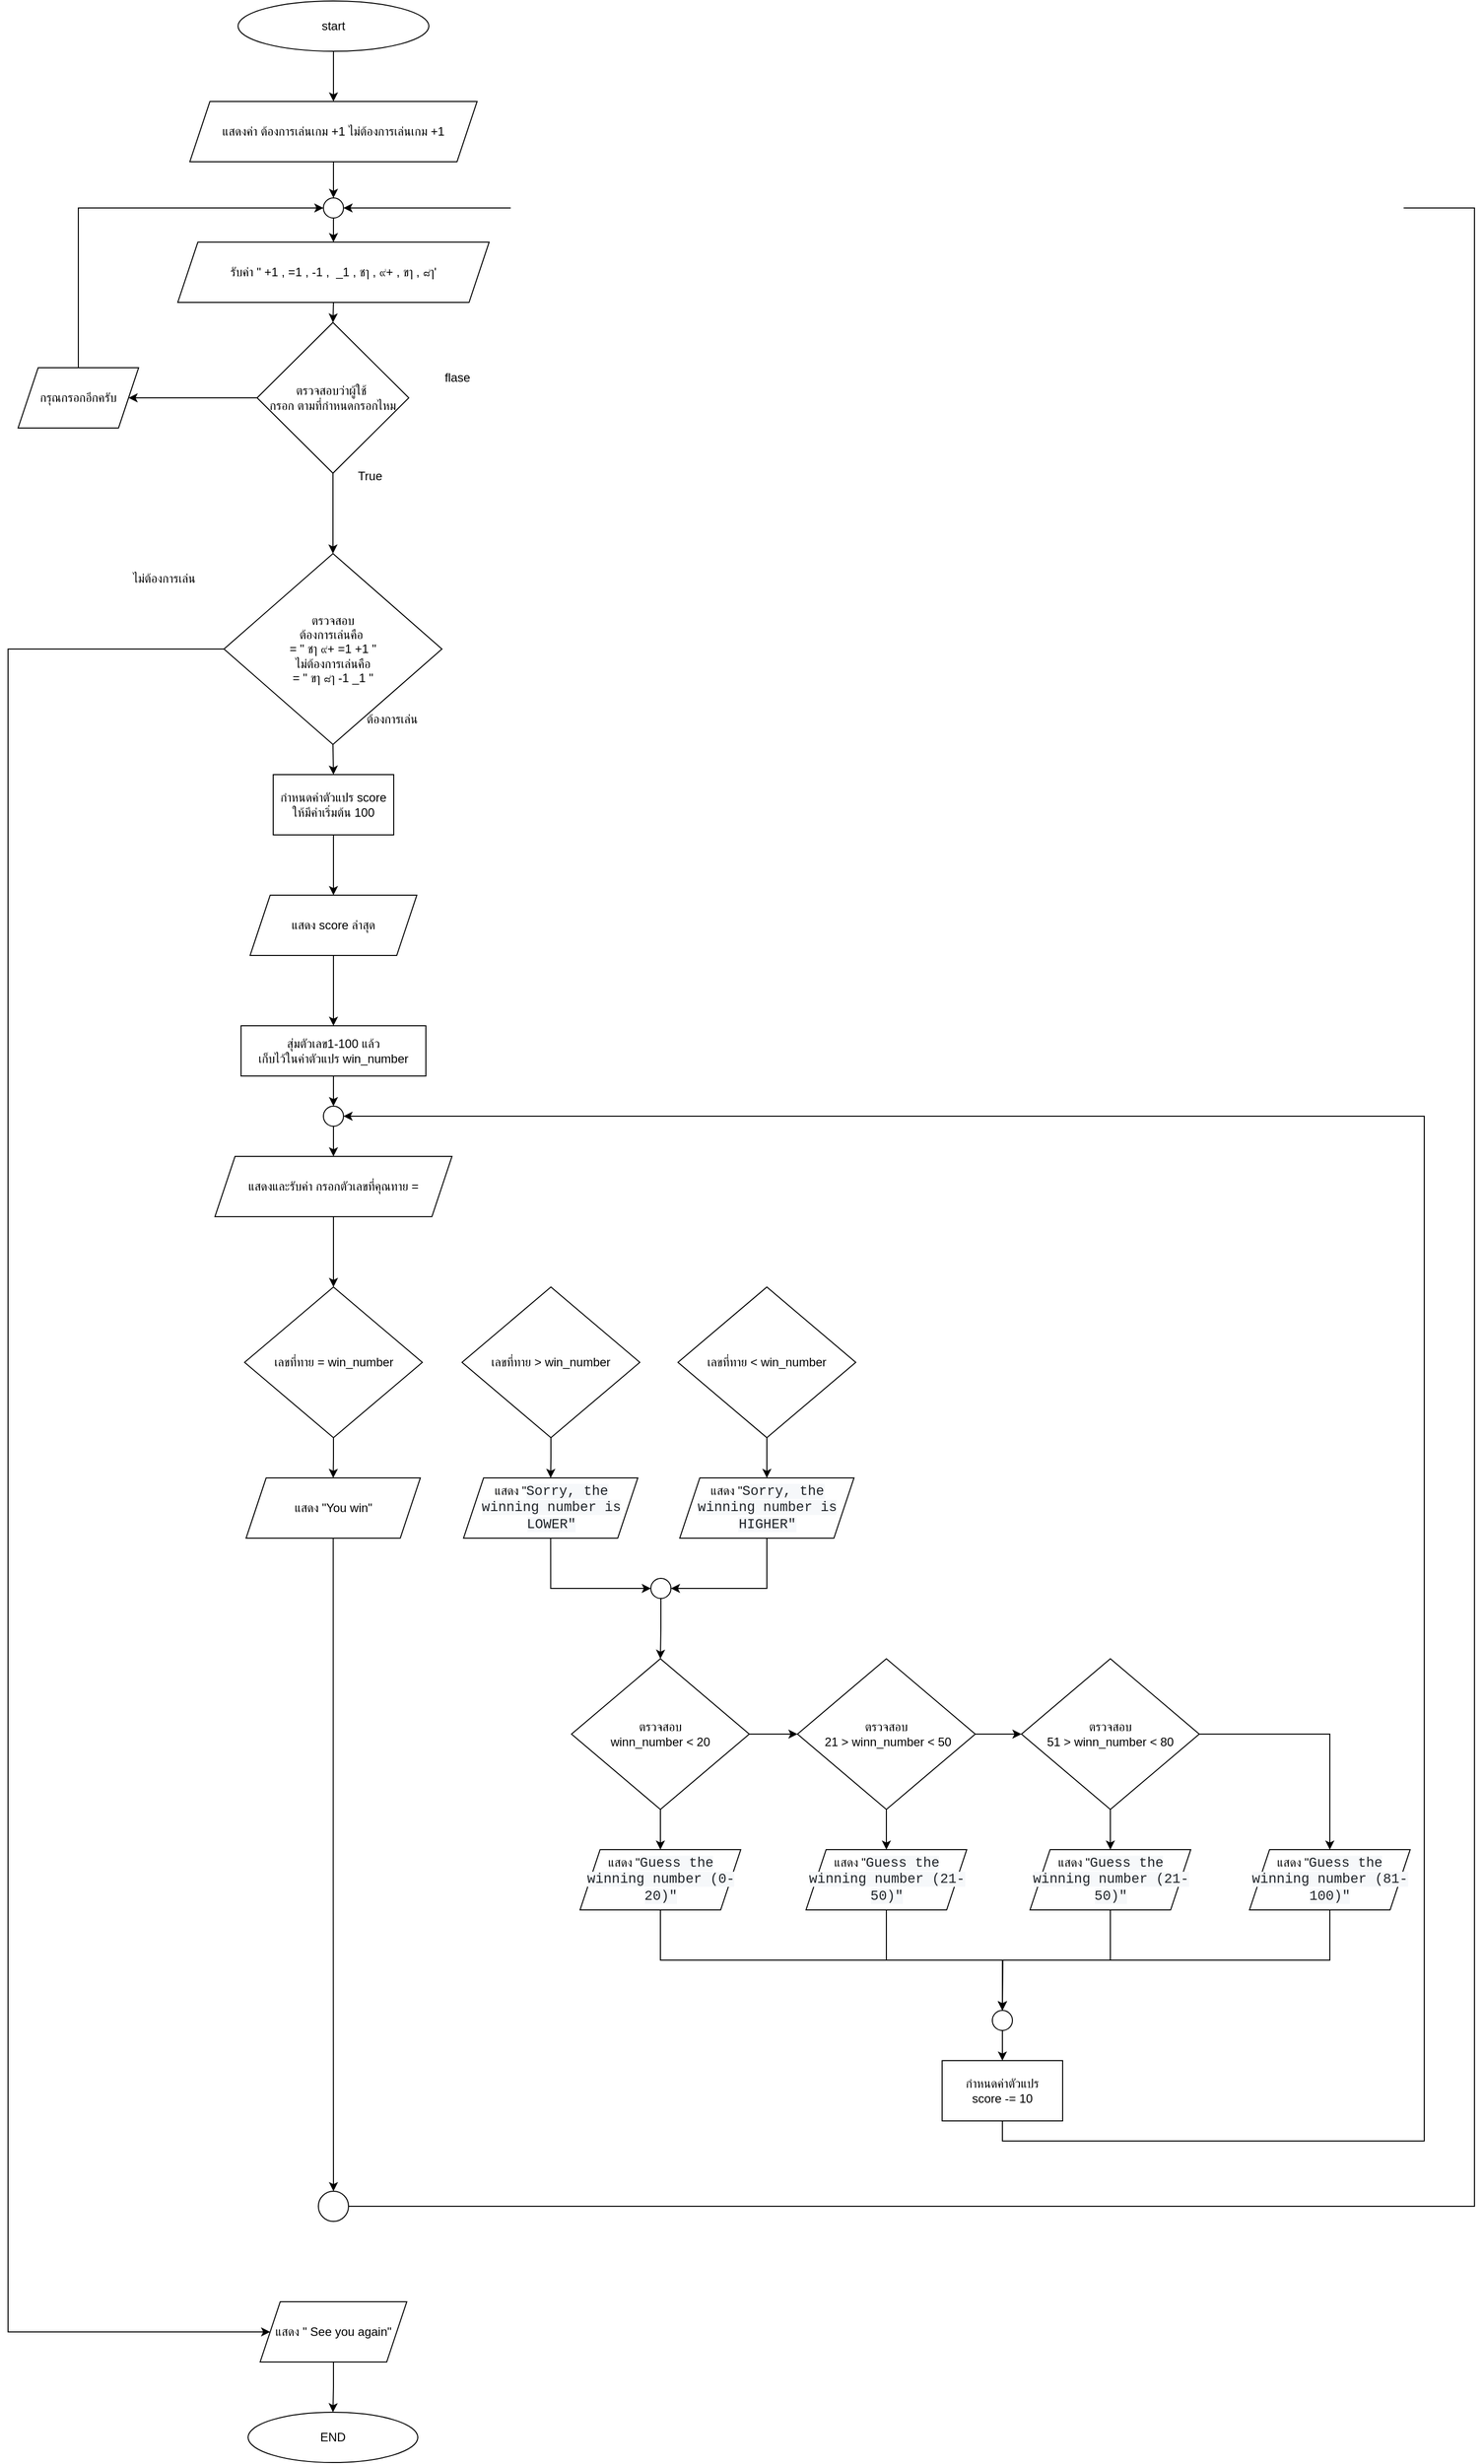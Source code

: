 <mxfile version="28.1.1">
  <diagram name="Page-1" id="2kgTSxebcbPdOBfTretX">
    <mxGraphModel dx="1081" dy="1845" grid="1" gridSize="10" guides="1" tooltips="1" connect="1" arrows="1" fold="1" page="1" pageScale="1" pageWidth="827" pageHeight="1169" math="0" shadow="0">
      <root>
        <mxCell id="0" />
        <mxCell id="1" parent="0" />
        <mxCell id="G_wZUzPdZcBl1CGrVRkh-7" value="" style="edgeStyle=orthogonalEdgeStyle;rounded=0;orthogonalLoop=1;jettySize=auto;html=1;" parent="1" source="G_wZUzPdZcBl1CGrVRkh-1" target="G_wZUzPdZcBl1CGrVRkh-6" edge="1">
          <mxGeometry relative="1" as="geometry" />
        </mxCell>
        <mxCell id="G_wZUzPdZcBl1CGrVRkh-1" value="start" style="ellipse;whiteSpace=wrap;html=1;" parent="1" vertex="1">
          <mxGeometry x="319" y="-1140" width="190" height="50" as="geometry" />
        </mxCell>
        <mxCell id="G_wZUzPdZcBl1CGrVRkh-76" style="edgeStyle=orthogonalEdgeStyle;rounded=0;orthogonalLoop=1;jettySize=auto;html=1;exitX=0.5;exitY=1;exitDx=0;exitDy=0;entryX=0.5;entryY=0;entryDx=0;entryDy=0;" parent="1" source="G_wZUzPdZcBl1CGrVRkh-2" target="G_wZUzPdZcBl1CGrVRkh-74" edge="1">
          <mxGeometry relative="1" as="geometry" />
        </mxCell>
        <mxCell id="rgFFl2RwI1l4uznSu4kI-50" style="edgeStyle=orthogonalEdgeStyle;rounded=0;orthogonalLoop=1;jettySize=auto;html=1;exitX=0;exitY=0.5;exitDx=0;exitDy=0;entryX=0;entryY=0.5;entryDx=0;entryDy=0;" parent="1" source="G_wZUzPdZcBl1CGrVRkh-2" target="rgFFl2RwI1l4uznSu4kI-42" edge="1">
          <mxGeometry relative="1" as="geometry">
            <Array as="points">
              <mxPoint x="90" y="-495" />
              <mxPoint x="90" y="1180" />
            </Array>
          </mxGeometry>
        </mxCell>
        <mxCell id="G_wZUzPdZcBl1CGrVRkh-2" value="ตรวจสอบ&lt;div&gt;ต้องการเล่นคือ&amp;nbsp;&lt;/div&gt;&lt;div&gt;= &quot; ชๅ ๙+ =1 +1 &quot;&lt;/div&gt;&lt;div&gt;ไม่ต้องการเล่นคือ&lt;/div&gt;&lt;div&gt;= &quot; ขๅ ๘ๅ -1 _1 &quot;&lt;/div&gt;" style="rhombus;whiteSpace=wrap;html=1;" parent="1" vertex="1">
          <mxGeometry x="305" y="-590" width="217" height="190" as="geometry" />
        </mxCell>
        <mxCell id="G_wZUzPdZcBl1CGrVRkh-5" value="ไม่ต้องการเล่น" style="text;html=1;align=center;verticalAlign=middle;resizable=0;points=[];autosize=1;strokeColor=none;fillColor=none;" parent="1" vertex="1">
          <mxGeometry x="200" y="-580" width="90" height="30" as="geometry" />
        </mxCell>
        <mxCell id="G_wZUzPdZcBl1CGrVRkh-13" style="edgeStyle=orthogonalEdgeStyle;rounded=0;orthogonalLoop=1;jettySize=auto;html=1;exitX=0.5;exitY=1;exitDx=0;exitDy=0;entryX=0.5;entryY=0;entryDx=0;entryDy=0;" parent="1" source="G_wZUzPdZcBl1CGrVRkh-6" target="G_wZUzPdZcBl1CGrVRkh-12" edge="1">
          <mxGeometry relative="1" as="geometry" />
        </mxCell>
        <mxCell id="G_wZUzPdZcBl1CGrVRkh-6" value="แสดงค่า ต้องการเล่นเกม +1 ไม่ต้องการเล่นเกม +1" style="shape=parallelogram;perimeter=parallelogramPerimeter;whiteSpace=wrap;html=1;fixedSize=1;" parent="1" vertex="1">
          <mxGeometry x="271" y="-1040" width="286" height="60" as="geometry" />
        </mxCell>
        <mxCell id="G_wZUzPdZcBl1CGrVRkh-16" style="edgeStyle=orthogonalEdgeStyle;rounded=0;orthogonalLoop=1;jettySize=auto;html=1;exitX=0.5;exitY=1;exitDx=0;exitDy=0;entryX=0.5;entryY=0;entryDx=0;entryDy=0;" parent="1" source="G_wZUzPdZcBl1CGrVRkh-8" target="G_wZUzPdZcBl1CGrVRkh-2" edge="1">
          <mxGeometry relative="1" as="geometry" />
        </mxCell>
        <mxCell id="rgFFl2RwI1l4uznSu4kI-61" style="edgeStyle=orthogonalEdgeStyle;rounded=0;orthogonalLoop=1;jettySize=auto;html=1;exitX=0;exitY=0.5;exitDx=0;exitDy=0;" parent="1" source="G_wZUzPdZcBl1CGrVRkh-8" target="G_wZUzPdZcBl1CGrVRkh-19" edge="1">
          <mxGeometry relative="1" as="geometry" />
        </mxCell>
        <mxCell id="G_wZUzPdZcBl1CGrVRkh-8" value="ตรวจสอบว่าผู้ใช้&amp;nbsp;&lt;div&gt;กรอก ตามที่กำหนดกรอกไหม&lt;/div&gt;" style="rhombus;whiteSpace=wrap;html=1;" parent="1" vertex="1">
          <mxGeometry x="338" y="-820" width="151" height="150" as="geometry" />
        </mxCell>
        <mxCell id="G_wZUzPdZcBl1CGrVRkh-70" style="edgeStyle=orthogonalEdgeStyle;rounded=0;orthogonalLoop=1;jettySize=auto;html=1;exitX=0.5;exitY=1;exitDx=0;exitDy=0;entryX=0.5;entryY=0;entryDx=0;entryDy=0;" parent="1" source="G_wZUzPdZcBl1CGrVRkh-10" target="G_wZUzPdZcBl1CGrVRkh-8" edge="1">
          <mxGeometry relative="1" as="geometry" />
        </mxCell>
        <mxCell id="G_wZUzPdZcBl1CGrVRkh-10" value="รับค่า &quot; +1 , =1 , -1 , &amp;nbsp;_1 , ชๅ , ๙+ , ขๅ , ๘ๅ&#39;" style="shape=parallelogram;perimeter=parallelogramPerimeter;whiteSpace=wrap;html=1;fixedSize=1;" parent="1" vertex="1">
          <mxGeometry x="259" y="-900" width="310" height="60" as="geometry" />
        </mxCell>
        <mxCell id="G_wZUzPdZcBl1CGrVRkh-14" style="edgeStyle=orthogonalEdgeStyle;rounded=0;orthogonalLoop=1;jettySize=auto;html=1;exitX=0.5;exitY=1;exitDx=0;exitDy=0;entryX=0.5;entryY=0;entryDx=0;entryDy=0;" parent="1" source="G_wZUzPdZcBl1CGrVRkh-12" target="G_wZUzPdZcBl1CGrVRkh-10" edge="1">
          <mxGeometry relative="1" as="geometry" />
        </mxCell>
        <mxCell id="G_wZUzPdZcBl1CGrVRkh-12" value="" style="ellipse;whiteSpace=wrap;html=1;aspect=fixed;" parent="1" vertex="1">
          <mxGeometry x="404" y="-944" width="20" height="20" as="geometry" />
        </mxCell>
        <mxCell id="rgFFl2RwI1l4uznSu4kI-62" style="edgeStyle=orthogonalEdgeStyle;rounded=0;orthogonalLoop=1;jettySize=auto;html=1;exitX=0.5;exitY=0;exitDx=0;exitDy=0;entryX=0;entryY=0.5;entryDx=0;entryDy=0;" parent="1" source="G_wZUzPdZcBl1CGrVRkh-19" target="G_wZUzPdZcBl1CGrVRkh-12" edge="1">
          <mxGeometry relative="1" as="geometry" />
        </mxCell>
        <mxCell id="G_wZUzPdZcBl1CGrVRkh-19" value="กรุณกรอกอีกครับ" style="shape=parallelogram;perimeter=parallelogramPerimeter;whiteSpace=wrap;html=1;fixedSize=1;" parent="1" vertex="1">
          <mxGeometry x="100" y="-775" width="120" height="60" as="geometry" />
        </mxCell>
        <mxCell id="G_wZUzPdZcBl1CGrVRkh-23" value="flase" style="text;html=1;align=center;verticalAlign=middle;resizable=0;points=[];autosize=1;strokeColor=none;fillColor=none;" parent="1" vertex="1">
          <mxGeometry x="512" y="-780" width="50" height="30" as="geometry" />
        </mxCell>
        <mxCell id="G_wZUzPdZcBl1CGrVRkh-24" value="True" style="text;html=1;align=center;verticalAlign=middle;resizable=0;points=[];autosize=1;strokeColor=none;fillColor=none;" parent="1" vertex="1">
          <mxGeometry x="425" y="-682" width="50" height="30" as="geometry" />
        </mxCell>
        <mxCell id="G_wZUzPdZcBl1CGrVRkh-25" value="ต้องการเล่น" style="text;html=1;align=center;verticalAlign=middle;resizable=0;points=[];autosize=1;strokeColor=none;fillColor=none;" parent="1" vertex="1">
          <mxGeometry x="432" y="-440" width="80" height="30" as="geometry" />
        </mxCell>
        <mxCell id="G_wZUzPdZcBl1CGrVRkh-68" style="edgeStyle=orthogonalEdgeStyle;rounded=0;orthogonalLoop=1;jettySize=auto;html=1;exitX=0.5;exitY=1;exitDx=0;exitDy=0;entryX=0.5;entryY=0;entryDx=0;entryDy=0;" parent="1" source="G_wZUzPdZcBl1CGrVRkh-27" target="G_wZUzPdZcBl1CGrVRkh-49" edge="1">
          <mxGeometry relative="1" as="geometry" />
        </mxCell>
        <mxCell id="G_wZUzPdZcBl1CGrVRkh-27" value="สุ่มตัวเลข1-100 แล้ว&lt;div&gt;เก็บไว้ในค่าตัวแปร win_number&lt;/div&gt;" style="rounded=0;whiteSpace=wrap;html=1;" parent="1" vertex="1">
          <mxGeometry x="322" y="-120" width="184" height="50" as="geometry" />
        </mxCell>
        <mxCell id="G_wZUzPdZcBl1CGrVRkh-36" value="" style="edgeStyle=orthogonalEdgeStyle;rounded=0;orthogonalLoop=1;jettySize=auto;html=1;" parent="1" source="G_wZUzPdZcBl1CGrVRkh-33" target="G_wZUzPdZcBl1CGrVRkh-35" edge="1">
          <mxGeometry relative="1" as="geometry" />
        </mxCell>
        <mxCell id="G_wZUzPdZcBl1CGrVRkh-33" value="แสดงและรับค่า กรอกตัวเลขที่คุณทาย =" style="shape=parallelogram;perimeter=parallelogramPerimeter;whiteSpace=wrap;html=1;fixedSize=1;" parent="1" vertex="1">
          <mxGeometry x="296" y="10" width="236" height="60" as="geometry" />
        </mxCell>
        <mxCell id="rgFFl2RwI1l4uznSu4kI-20" style="edgeStyle=orthogonalEdgeStyle;rounded=0;orthogonalLoop=1;jettySize=auto;html=1;exitX=0.5;exitY=1;exitDx=0;exitDy=0;" parent="1" source="G_wZUzPdZcBl1CGrVRkh-35" target="rgFFl2RwI1l4uznSu4kI-14" edge="1">
          <mxGeometry relative="1" as="geometry" />
        </mxCell>
        <mxCell id="G_wZUzPdZcBl1CGrVRkh-35" value="เลขที่ทาย = win_number" style="rhombus;whiteSpace=wrap;html=1;" parent="1" vertex="1">
          <mxGeometry x="325.5" y="140" width="177" height="150" as="geometry" />
        </mxCell>
        <mxCell id="G_wZUzPdZcBl1CGrVRkh-72" style="edgeStyle=orthogonalEdgeStyle;rounded=0;orthogonalLoop=1;jettySize=auto;html=1;exitX=1;exitY=0.5;exitDx=0;exitDy=0;entryX=0;entryY=0.5;entryDx=0;entryDy=0;" parent="1" source="G_wZUzPdZcBl1CGrVRkh-44" target="G_wZUzPdZcBl1CGrVRkh-45" edge="1">
          <mxGeometry relative="1" as="geometry" />
        </mxCell>
        <mxCell id="rgFFl2RwI1l4uznSu4kI-28" style="edgeStyle=orthogonalEdgeStyle;rounded=0;orthogonalLoop=1;jettySize=auto;html=1;exitX=0.5;exitY=1;exitDx=0;exitDy=0;entryX=0.5;entryY=0;entryDx=0;entryDy=0;" parent="1" source="G_wZUzPdZcBl1CGrVRkh-44" target="rgFFl2RwI1l4uznSu4kI-27" edge="1">
          <mxGeometry relative="1" as="geometry" />
        </mxCell>
        <mxCell id="G_wZUzPdZcBl1CGrVRkh-44" value="ตรวจสอบ&lt;div&gt;&amp;nbsp;21 &amp;gt; winn_number &amp;lt; 50&lt;/div&gt;" style="rhombus;whiteSpace=wrap;html=1;" parent="1" vertex="1">
          <mxGeometry x="876" y="510" width="177" height="150" as="geometry" />
        </mxCell>
        <mxCell id="rgFFl2RwI1l4uznSu4kI-30" style="edgeStyle=orthogonalEdgeStyle;rounded=0;orthogonalLoop=1;jettySize=auto;html=1;exitX=0.5;exitY=1;exitDx=0;exitDy=0;" parent="1" source="G_wZUzPdZcBl1CGrVRkh-45" target="rgFFl2RwI1l4uznSu4kI-29" edge="1">
          <mxGeometry relative="1" as="geometry" />
        </mxCell>
        <mxCell id="rgFFl2RwI1l4uznSu4kI-33" style="edgeStyle=orthogonalEdgeStyle;rounded=0;orthogonalLoop=1;jettySize=auto;html=1;exitX=1;exitY=0.5;exitDx=0;exitDy=0;entryX=0.5;entryY=0;entryDx=0;entryDy=0;" parent="1" source="G_wZUzPdZcBl1CGrVRkh-45" target="rgFFl2RwI1l4uznSu4kI-31" edge="1">
          <mxGeometry relative="1" as="geometry" />
        </mxCell>
        <mxCell id="G_wZUzPdZcBl1CGrVRkh-45" value="ตรวจสอบ&lt;div&gt;51 &amp;gt; winn_number&amp;nbsp;&amp;lt; 80&lt;/div&gt;" style="rhombus;whiteSpace=wrap;html=1;" parent="1" vertex="1">
          <mxGeometry x="1099" y="510" width="177" height="150" as="geometry" />
        </mxCell>
        <mxCell id="G_wZUzPdZcBl1CGrVRkh-69" style="edgeStyle=orthogonalEdgeStyle;rounded=0;orthogonalLoop=1;jettySize=auto;html=1;exitX=0.5;exitY=1;exitDx=0;exitDy=0;" parent="1" source="G_wZUzPdZcBl1CGrVRkh-49" target="G_wZUzPdZcBl1CGrVRkh-33" edge="1">
          <mxGeometry relative="1" as="geometry" />
        </mxCell>
        <mxCell id="G_wZUzPdZcBl1CGrVRkh-49" value="" style="ellipse;whiteSpace=wrap;html=1;aspect=fixed;" parent="1" vertex="1">
          <mxGeometry x="404" y="-40" width="20" height="20" as="geometry" />
        </mxCell>
        <mxCell id="G_wZUzPdZcBl1CGrVRkh-77" style="edgeStyle=orthogonalEdgeStyle;rounded=0;orthogonalLoop=1;jettySize=auto;html=1;exitX=0.5;exitY=1;exitDx=0;exitDy=0;entryX=0.5;entryY=0;entryDx=0;entryDy=0;" parent="1" source="G_wZUzPdZcBl1CGrVRkh-74" target="G_wZUzPdZcBl1CGrVRkh-75" edge="1">
          <mxGeometry relative="1" as="geometry" />
        </mxCell>
        <mxCell id="G_wZUzPdZcBl1CGrVRkh-74" value="&lt;font style=&quot;font-size: 12px;&quot;&gt;กำหนดค่าตัวแปร&amp;nbsp;&lt;span style=&quot;text-align: start;&quot;&gt;score ให้มีค่าเริ่มต้น 100&lt;/span&gt;&lt;/font&gt;" style="rounded=0;whiteSpace=wrap;html=1;" parent="1" vertex="1">
          <mxGeometry x="354" y="-370" width="120" height="60" as="geometry" />
        </mxCell>
        <mxCell id="G_wZUzPdZcBl1CGrVRkh-78" style="edgeStyle=orthogonalEdgeStyle;rounded=0;orthogonalLoop=1;jettySize=auto;html=1;exitX=0.5;exitY=1;exitDx=0;exitDy=0;" parent="1" source="G_wZUzPdZcBl1CGrVRkh-75" target="G_wZUzPdZcBl1CGrVRkh-27" edge="1">
          <mxGeometry relative="1" as="geometry" />
        </mxCell>
        <mxCell id="G_wZUzPdZcBl1CGrVRkh-75" value="&lt;font style=&quot;font-size: 12px;&quot;&gt;แสดง &lt;span style=&quot;text-align: start;&quot;&gt;score ล่าสุด&lt;/span&gt;&lt;/font&gt;" style="shape=parallelogram;perimeter=parallelogramPerimeter;whiteSpace=wrap;html=1;fixedSize=1;" parent="1" vertex="1">
          <mxGeometry x="331" y="-250" width="166" height="60" as="geometry" />
        </mxCell>
        <mxCell id="rgFFl2RwI1l4uznSu4kI-11" style="edgeStyle=orthogonalEdgeStyle;rounded=0;orthogonalLoop=1;jettySize=auto;html=1;exitX=1;exitY=0.5;exitDx=0;exitDy=0;" parent="1" source="rgFFl2RwI1l4uznSu4kI-10" target="G_wZUzPdZcBl1CGrVRkh-44" edge="1">
          <mxGeometry relative="1" as="geometry" />
        </mxCell>
        <mxCell id="rgFFl2RwI1l4uznSu4kI-26" style="edgeStyle=orthogonalEdgeStyle;rounded=0;orthogonalLoop=1;jettySize=auto;html=1;exitX=0.5;exitY=1;exitDx=0;exitDy=0;entryX=0.5;entryY=0;entryDx=0;entryDy=0;" parent="1" source="rgFFl2RwI1l4uznSu4kI-10" target="rgFFl2RwI1l4uznSu4kI-25" edge="1">
          <mxGeometry relative="1" as="geometry" />
        </mxCell>
        <mxCell id="rgFFl2RwI1l4uznSu4kI-10" value="ตรวจสอบ&lt;div&gt;winn_number &amp;lt; 20&lt;/div&gt;" style="rhombus;whiteSpace=wrap;html=1;" parent="1" vertex="1">
          <mxGeometry x="651" y="510" width="177" height="150" as="geometry" />
        </mxCell>
        <mxCell id="rgFFl2RwI1l4uznSu4kI-19" style="edgeStyle=orthogonalEdgeStyle;rounded=0;orthogonalLoop=1;jettySize=auto;html=1;exitX=0.5;exitY=1;exitDx=0;exitDy=0;entryX=0.5;entryY=0;entryDx=0;entryDy=0;" parent="1" source="rgFFl2RwI1l4uznSu4kI-12" target="rgFFl2RwI1l4uznSu4kI-15" edge="1">
          <mxGeometry relative="1" as="geometry" />
        </mxCell>
        <mxCell id="rgFFl2RwI1l4uznSu4kI-12" value="เลขที่ทาย &amp;gt; win_number" style="rhombus;whiteSpace=wrap;html=1;" parent="1" vertex="1">
          <mxGeometry x="542" y="140" width="177" height="150" as="geometry" />
        </mxCell>
        <mxCell id="rgFFl2RwI1l4uznSu4kI-17" style="edgeStyle=orthogonalEdgeStyle;rounded=0;orthogonalLoop=1;jettySize=auto;html=1;exitX=0.5;exitY=1;exitDx=0;exitDy=0;entryX=0.5;entryY=0;entryDx=0;entryDy=0;" parent="1" source="rgFFl2RwI1l4uznSu4kI-13" target="rgFFl2RwI1l4uznSu4kI-16" edge="1">
          <mxGeometry relative="1" as="geometry" />
        </mxCell>
        <mxCell id="rgFFl2RwI1l4uznSu4kI-13" value="เลขที่ทาย &amp;lt; win_number" style="rhombus;whiteSpace=wrap;html=1;" parent="1" vertex="1">
          <mxGeometry x="757" y="140" width="177" height="150" as="geometry" />
        </mxCell>
        <mxCell id="rgFFl2RwI1l4uznSu4kI-58" value="" style="edgeStyle=orthogonalEdgeStyle;rounded=0;orthogonalLoop=1;jettySize=auto;html=1;" parent="1" source="rgFFl2RwI1l4uznSu4kI-14" target="rgFFl2RwI1l4uznSu4kI-57" edge="1">
          <mxGeometry relative="1" as="geometry" />
        </mxCell>
        <mxCell id="rgFFl2RwI1l4uznSu4kI-14" value="แสดง &quot;You win&quot;" style="shape=parallelogram;perimeter=parallelogramPerimeter;whiteSpace=wrap;html=1;fixedSize=1;" parent="1" vertex="1">
          <mxGeometry x="327" y="330" width="173.5" height="60" as="geometry" />
        </mxCell>
        <mxCell id="rgFFl2RwI1l4uznSu4kI-22" style="edgeStyle=orthogonalEdgeStyle;rounded=0;orthogonalLoop=1;jettySize=auto;html=1;exitX=0.5;exitY=1;exitDx=0;exitDy=0;entryX=0;entryY=0.5;entryDx=0;entryDy=0;" parent="1" source="rgFFl2RwI1l4uznSu4kI-15" target="rgFFl2RwI1l4uznSu4kI-21" edge="1">
          <mxGeometry relative="1" as="geometry" />
        </mxCell>
        <mxCell id="rgFFl2RwI1l4uznSu4kI-15" value="แสดง &quot;&lt;span style=&quot;caret-color: rgb(31, 35, 40); color: rgb(31, 35, 40); font-family: var(--fontStack-monospace, ui-monospace, SFMono-Regular, SF Mono, Menlo, Consolas, Liberation Mono, monospace); font-size: 13.6px; text-align: start; background-color: rgb(246, 248, 250);&quot;&gt;Sorry, the winning number is LOWER&quot;&lt;/span&gt;" style="shape=parallelogram;perimeter=parallelogramPerimeter;whiteSpace=wrap;html=1;fixedSize=1;" parent="1" vertex="1">
          <mxGeometry x="543.5" y="330" width="173.5" height="60" as="geometry" />
        </mxCell>
        <mxCell id="rgFFl2RwI1l4uznSu4kI-23" style="edgeStyle=orthogonalEdgeStyle;rounded=0;orthogonalLoop=1;jettySize=auto;html=1;exitX=0.5;exitY=1;exitDx=0;exitDy=0;entryX=1;entryY=0.5;entryDx=0;entryDy=0;" parent="1" source="rgFFl2RwI1l4uznSu4kI-16" target="rgFFl2RwI1l4uznSu4kI-21" edge="1">
          <mxGeometry relative="1" as="geometry" />
        </mxCell>
        <mxCell id="rgFFl2RwI1l4uznSu4kI-16" value="แสดง &quot;&lt;span style=&quot;caret-color: rgb(31, 35, 40); color: rgb(31, 35, 40); font-family: var(--fontStack-monospace, ui-monospace, SFMono-Regular, SF Mono, Menlo, Consolas, Liberation Mono, monospace); font-size: 13.6px; text-align: start; background-color: rgb(246, 248, 250);&quot;&gt;Sorry, the winning number is HIGHER&quot;&lt;/span&gt;" style="shape=parallelogram;perimeter=parallelogramPerimeter;whiteSpace=wrap;html=1;fixedSize=1;" parent="1" vertex="1">
          <mxGeometry x="758.75" y="330" width="173.5" height="60" as="geometry" />
        </mxCell>
        <mxCell id="rgFFl2RwI1l4uznSu4kI-24" style="edgeStyle=orthogonalEdgeStyle;rounded=0;orthogonalLoop=1;jettySize=auto;html=1;exitX=0.5;exitY=1;exitDx=0;exitDy=0;" parent="1" source="rgFFl2RwI1l4uznSu4kI-21" target="rgFFl2RwI1l4uznSu4kI-10" edge="1">
          <mxGeometry relative="1" as="geometry" />
        </mxCell>
        <mxCell id="rgFFl2RwI1l4uznSu4kI-21" value="" style="ellipse;whiteSpace=wrap;html=1;aspect=fixed;" parent="1" vertex="1">
          <mxGeometry x="730" y="430" width="20" height="20" as="geometry" />
        </mxCell>
        <mxCell id="rgFFl2RwI1l4uznSu4kI-39" style="edgeStyle=orthogonalEdgeStyle;rounded=0;orthogonalLoop=1;jettySize=auto;html=1;exitX=0.5;exitY=1;exitDx=0;exitDy=0;entryX=0.5;entryY=0;entryDx=0;entryDy=0;" parent="1" source="rgFFl2RwI1l4uznSu4kI-25" target="rgFFl2RwI1l4uznSu4kI-34" edge="1">
          <mxGeometry relative="1" as="geometry" />
        </mxCell>
        <mxCell id="rgFFl2RwI1l4uznSu4kI-25" value="แสดง &quot;&lt;span style=&quot;caret-color: rgb(31, 35, 40); color: rgb(31, 35, 40); font-family: var(--fontStack-monospace, ui-monospace, SFMono-Regular, SF Mono, Menlo, Consolas, Liberation Mono, monospace); font-size: 13.6px; text-align: start; background-color: rgb(246, 248, 250);&quot;&gt;Guess the winning number (0-20)&quot;&lt;/span&gt;" style="shape=parallelogram;perimeter=parallelogramPerimeter;whiteSpace=wrap;html=1;fixedSize=1;" parent="1" vertex="1">
          <mxGeometry x="659.5" y="700" width="160" height="60" as="geometry" />
        </mxCell>
        <mxCell id="rgFFl2RwI1l4uznSu4kI-38" style="edgeStyle=orthogonalEdgeStyle;rounded=0;orthogonalLoop=1;jettySize=auto;html=1;exitX=0.5;exitY=1;exitDx=0;exitDy=0;" parent="1" source="rgFFl2RwI1l4uznSu4kI-27" edge="1">
          <mxGeometry relative="1" as="geometry">
            <mxPoint x="1080" y="860" as="targetPoint" />
          </mxGeometry>
        </mxCell>
        <mxCell id="rgFFl2RwI1l4uznSu4kI-27" value="แสดง &quot;&lt;span style=&quot;caret-color: rgb(31, 35, 40); color: rgb(31, 35, 40); font-family: var(--fontStack-monospace, ui-monospace, SFMono-Regular, SF Mono, Menlo, Consolas, Liberation Mono, monospace); font-size: 13.6px; text-align: start; background-color: rgb(246, 248, 250);&quot;&gt;Guess the winning number (21-50)&quot;&lt;/span&gt;" style="shape=parallelogram;perimeter=parallelogramPerimeter;whiteSpace=wrap;html=1;fixedSize=1;" parent="1" vertex="1">
          <mxGeometry x="884.5" y="700" width="160" height="60" as="geometry" />
        </mxCell>
        <mxCell id="rgFFl2RwI1l4uznSu4kI-37" style="edgeStyle=orthogonalEdgeStyle;rounded=0;orthogonalLoop=1;jettySize=auto;html=1;exitX=0.5;exitY=1;exitDx=0;exitDy=0;entryX=0.5;entryY=0;entryDx=0;entryDy=0;" parent="1" source="rgFFl2RwI1l4uznSu4kI-29" target="rgFFl2RwI1l4uznSu4kI-34" edge="1">
          <mxGeometry relative="1" as="geometry" />
        </mxCell>
        <mxCell id="rgFFl2RwI1l4uznSu4kI-29" value="แสดง &quot;&lt;span style=&quot;caret-color: rgb(31, 35, 40); color: rgb(31, 35, 40); font-family: var(--fontStack-monospace, ui-monospace, SFMono-Regular, SF Mono, Menlo, Consolas, Liberation Mono, monospace); font-size: 13.6px; text-align: start; background-color: rgb(246, 248, 250);&quot;&gt;Guess the winning number (21-50)&quot;&lt;/span&gt;" style="shape=parallelogram;perimeter=parallelogramPerimeter;whiteSpace=wrap;html=1;fixedSize=1;" parent="1" vertex="1">
          <mxGeometry x="1107.5" y="700" width="160" height="60" as="geometry" />
        </mxCell>
        <mxCell id="rgFFl2RwI1l4uznSu4kI-35" style="edgeStyle=orthogonalEdgeStyle;rounded=0;orthogonalLoop=1;jettySize=auto;html=1;exitX=0.5;exitY=1;exitDx=0;exitDy=0;entryX=0.5;entryY=0;entryDx=0;entryDy=0;" parent="1" source="rgFFl2RwI1l4uznSu4kI-31" target="rgFFl2RwI1l4uznSu4kI-34" edge="1">
          <mxGeometry relative="1" as="geometry" />
        </mxCell>
        <mxCell id="rgFFl2RwI1l4uznSu4kI-31" value="แสดง &quot;&lt;span style=&quot;caret-color: rgb(31, 35, 40); color: rgb(31, 35, 40); font-family: var(--fontStack-monospace, ui-monospace, SFMono-Regular, SF Mono, Menlo, Consolas, Liberation Mono, monospace); font-size: 13.6px; text-align: start; background-color: rgb(246, 248, 250);&quot;&gt;Guess the winning number (81-100)&quot;&lt;/span&gt;" style="shape=parallelogram;perimeter=parallelogramPerimeter;whiteSpace=wrap;html=1;fixedSize=1;" parent="1" vertex="1">
          <mxGeometry x="1326" y="700" width="160" height="60" as="geometry" />
        </mxCell>
        <mxCell id="rgFFl2RwI1l4uznSu4kI-46" style="edgeStyle=orthogonalEdgeStyle;rounded=0;orthogonalLoop=1;jettySize=auto;html=1;exitX=0.5;exitY=1;exitDx=0;exitDy=0;entryX=0.5;entryY=0;entryDx=0;entryDy=0;" parent="1" source="rgFFl2RwI1l4uznSu4kI-34" target="rgFFl2RwI1l4uznSu4kI-45" edge="1">
          <mxGeometry relative="1" as="geometry" />
        </mxCell>
        <mxCell id="rgFFl2RwI1l4uznSu4kI-34" value="" style="ellipse;whiteSpace=wrap;html=1;aspect=fixed;" parent="1" vertex="1">
          <mxGeometry x="1070" y="860" width="20" height="20" as="geometry" />
        </mxCell>
        <mxCell id="rgFFl2RwI1l4uznSu4kI-44" style="edgeStyle=orthogonalEdgeStyle;rounded=0;orthogonalLoop=1;jettySize=auto;html=1;exitX=0.5;exitY=1;exitDx=0;exitDy=0;" parent="1" source="rgFFl2RwI1l4uznSu4kI-42" target="rgFFl2RwI1l4uznSu4kI-43" edge="1">
          <mxGeometry relative="1" as="geometry" />
        </mxCell>
        <mxCell id="rgFFl2RwI1l4uznSu4kI-42" value="แสดง &quot; See you again&quot;" style="shape=parallelogram;perimeter=parallelogramPerimeter;whiteSpace=wrap;html=1;fixedSize=1;" parent="1" vertex="1">
          <mxGeometry x="341" y="1150" width="146" height="60" as="geometry" />
        </mxCell>
        <mxCell id="rgFFl2RwI1l4uznSu4kI-43" value="END" style="ellipse;whiteSpace=wrap;html=1;" parent="1" vertex="1">
          <mxGeometry x="329" y="1260" width="169" height="50" as="geometry" />
        </mxCell>
        <mxCell id="rgFFl2RwI1l4uznSu4kI-47" style="edgeStyle=orthogonalEdgeStyle;rounded=0;orthogonalLoop=1;jettySize=auto;html=1;exitX=0.5;exitY=1;exitDx=0;exitDy=0;entryX=1;entryY=0.5;entryDx=0;entryDy=0;" parent="1" source="rgFFl2RwI1l4uznSu4kI-45" target="G_wZUzPdZcBl1CGrVRkh-49" edge="1">
          <mxGeometry relative="1" as="geometry">
            <Array as="points">
              <mxPoint x="1080" y="990" />
              <mxPoint x="1500" y="990" />
              <mxPoint x="1500" y="-30" />
            </Array>
          </mxGeometry>
        </mxCell>
        <mxCell id="rgFFl2RwI1l4uznSu4kI-45" value="กำหนดค่าตัวแปร&lt;div&gt;score -= 10&lt;/div&gt;" style="rounded=0;whiteSpace=wrap;html=1;" parent="1" vertex="1">
          <mxGeometry x="1020" y="910" width="120" height="60" as="geometry" />
        </mxCell>
        <mxCell id="rgFFl2RwI1l4uznSu4kI-60" style="edgeStyle=orthogonalEdgeStyle;rounded=0;orthogonalLoop=1;jettySize=auto;html=1;exitX=1;exitY=0.5;exitDx=0;exitDy=0;entryX=1;entryY=0.5;entryDx=0;entryDy=0;" parent="1" source="rgFFl2RwI1l4uznSu4kI-57" target="G_wZUzPdZcBl1CGrVRkh-12" edge="1">
          <mxGeometry relative="1" as="geometry">
            <mxPoint x="1571.176" y="-810" as="targetPoint" />
            <Array as="points">
              <mxPoint x="1550" y="1055" />
              <mxPoint x="1550" y="-934" />
            </Array>
          </mxGeometry>
        </mxCell>
        <mxCell id="rgFFl2RwI1l4uznSu4kI-57" value="" style="ellipse;whiteSpace=wrap;html=1;" parent="1" vertex="1">
          <mxGeometry x="399" y="1040" width="30" height="30" as="geometry" />
        </mxCell>
      </root>
    </mxGraphModel>
  </diagram>
</mxfile>
